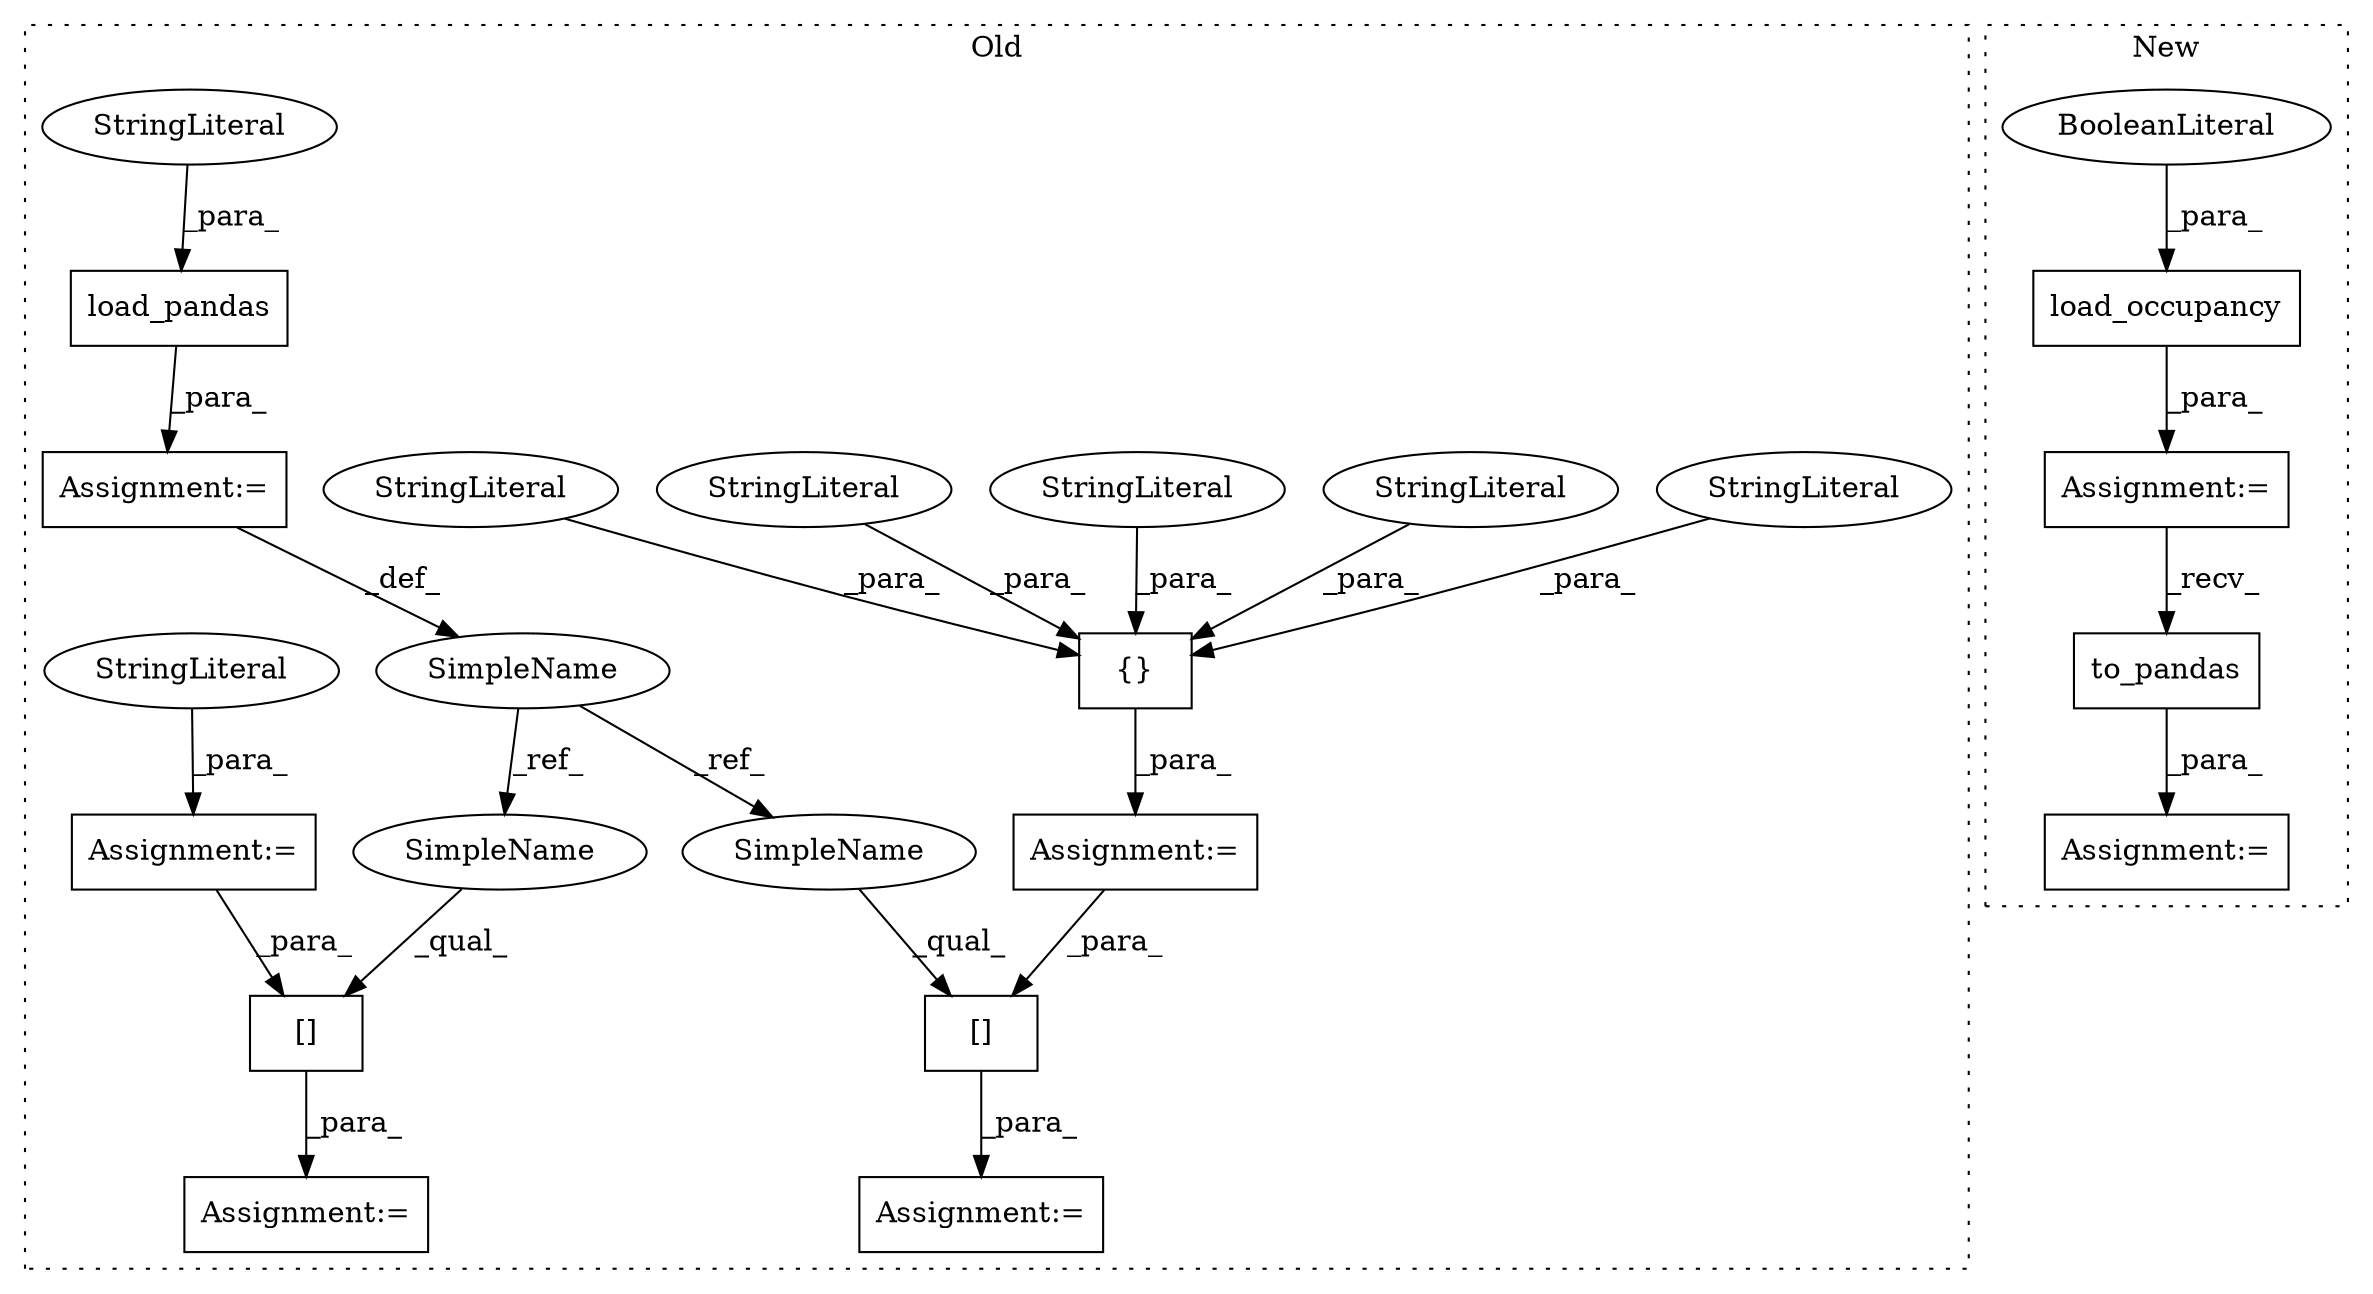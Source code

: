 digraph G {
subgraph cluster0 {
1 [label="{}" a="4" s="4317,4376" l="1,1" shape="box"];
4 [label="StringLiteral" a="45" s="4360" l="5" shape="ellipse"];
5 [label="StringLiteral" a="45" s="4318" l="13" shape="ellipse"];
6 [label="StringLiteral" a="45" s="4366" l="10" shape="ellipse"];
7 [label="StringLiteral" a="45" s="4352" l="7" shape="ellipse"];
8 [label="StringLiteral" a="45" s="4332" l="19" shape="ellipse"];
10 [label="Assignment:=" a="7" s="4304" l="1" shape="box"];
11 [label="Assignment:=" a="7" s="4384" l="1" shape="box"];
12 [label="Assignment:=" a="7" s="4236" l="1" shape="box"];
13 [label="Assignment:=" a="7" s="4523" l="27" shape="box"];
15 [label="Assignment:=" a="7" s="4278" l="1" shape="box"];
16 [label="StringLiteral" a="45" s="4279" l="11" shape="ellipse"];
17 [label="[]" a="2" s="4531,4540" l="3,1" shape="box"];
18 [label="load_pandas" a="32" s="4242,4265" l="12,1" shape="box"];
19 [label="[]" a="2" s="4385,4396" l="3,1" shape="box"];
20 [label="SimpleName" a="42" s="4234" l="2" shape="ellipse"];
21 [label="StringLiteral" a="45" s="4254" l="11" shape="ellipse"];
23 [label="SimpleName" a="42" s="4531" l="2" shape="ellipse"];
24 [label="SimpleName" a="42" s="4385" l="2" shape="ellipse"];
label = "Old";
style="dotted";
}
subgraph cluster1 {
2 [label="load_occupancy" a="32" s="4197,4216" l="15,1" shape="box"];
3 [label="BooleanLiteral" a="9" s="4212" l="4" shape="ellipse"];
9 [label="Assignment:=" a="7" s="4243" l="2" shape="box"];
14 [label="to_pandas" a="32" s="4250" l="11" shape="box"];
22 [label="Assignment:=" a="7" s="4196" l="1" shape="box"];
label = "New";
style="dotted";
}
1 -> 10 [label="_para_"];
2 -> 22 [label="_para_"];
3 -> 2 [label="_para_"];
4 -> 1 [label="_para_"];
5 -> 1 [label="_para_"];
6 -> 1 [label="_para_"];
7 -> 1 [label="_para_"];
8 -> 1 [label="_para_"];
10 -> 19 [label="_para_"];
12 -> 20 [label="_def_"];
14 -> 9 [label="_para_"];
15 -> 17 [label="_para_"];
16 -> 15 [label="_para_"];
17 -> 13 [label="_para_"];
18 -> 12 [label="_para_"];
19 -> 11 [label="_para_"];
20 -> 24 [label="_ref_"];
20 -> 23 [label="_ref_"];
21 -> 18 [label="_para_"];
22 -> 14 [label="_recv_"];
23 -> 17 [label="_qual_"];
24 -> 19 [label="_qual_"];
}